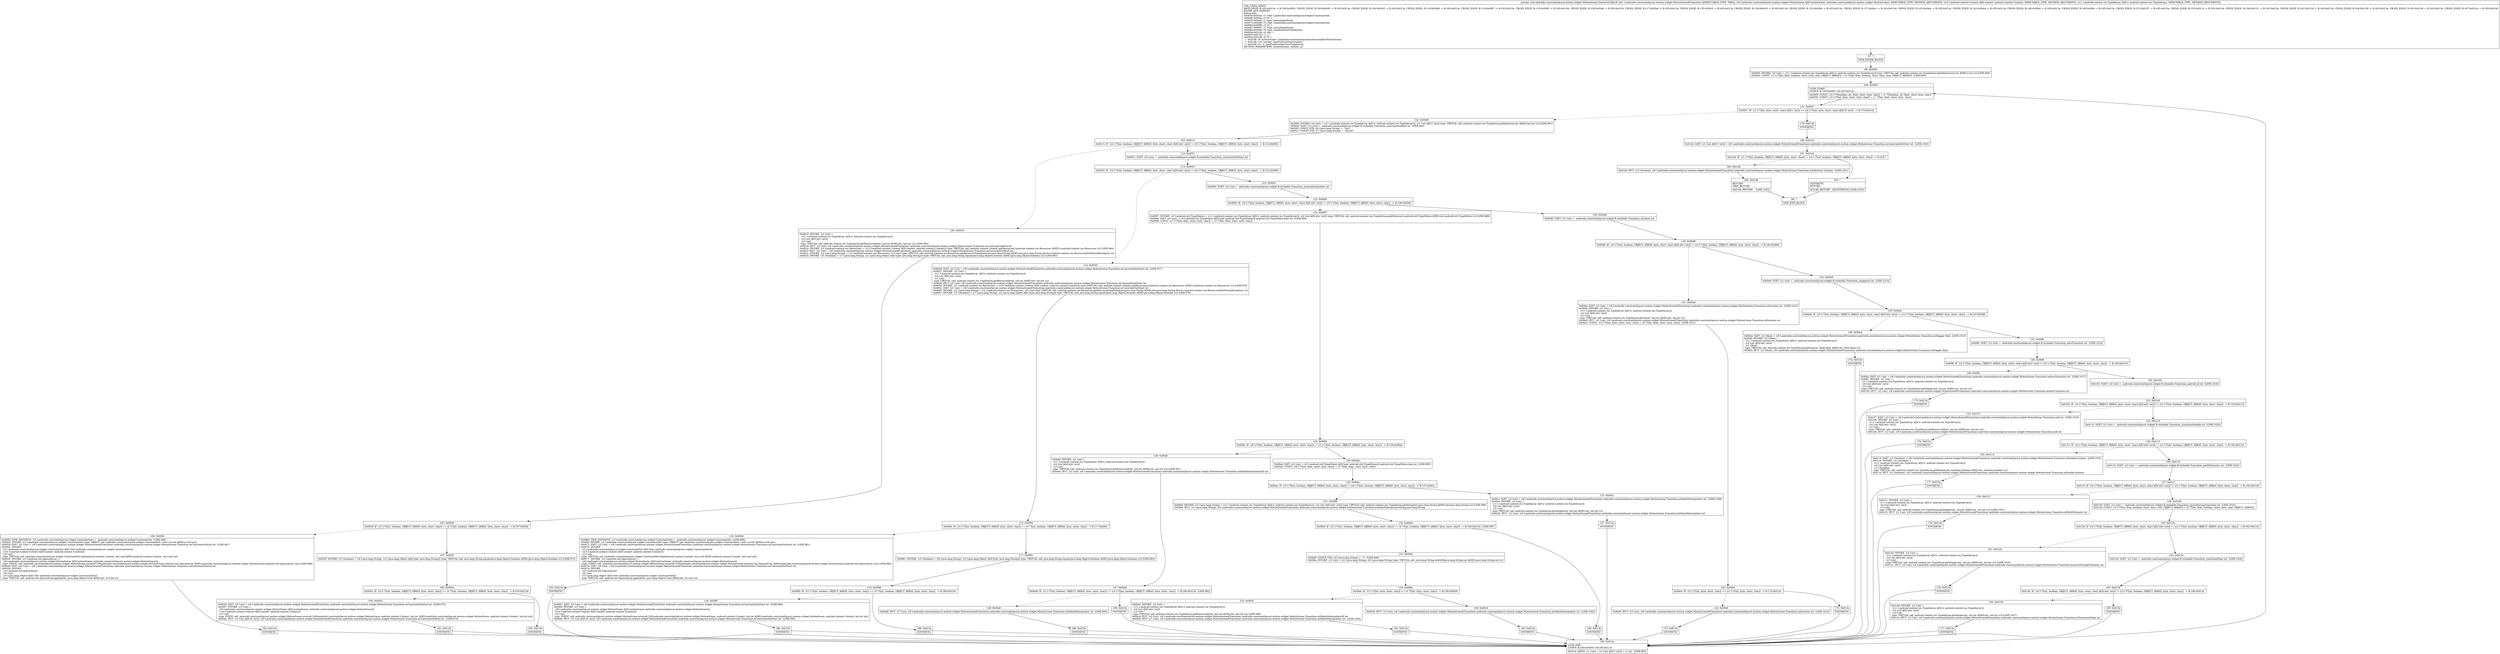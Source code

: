 digraph "CFG forandroidx.constraintlayout.motion.widget.MotionScene.Transition.fill(Landroidx\/constraintlayout\/motion\/widget\/MotionScene;Landroid\/content\/Context;Landroid\/content\/res\/TypedArray;)V" {
Node_97 [shape=record,label="{97\:\ ?|MTH_ENTER_BLOCK\l}"];
Node_99 [shape=record,label="{99\:\ 0x0000|0x0000: INVOKE  (r0 I:int) = (r11 I:android.content.res.TypedArray A[D('a' android.content.res.TypedArray)]) type: VIRTUAL call: android.content.res.TypedArray.getIndexCount():int A[MD:():int (c)] (LINE:959)\l0x0004: CONST  (r1 I:??[int, float, boolean, short, byte, char, OBJECT, ARRAY]) = (0 ??[int, float, boolean, short, byte, char, OBJECT, ARRAY])  (LINE:960)\l}"];
Node_100 [shape=record,label="{100\:\ 0x0005|LOOP_START\lLOOP:0: B:100:0x0005\-\>B:165:0x013e\l|0x0005: CONST  (r2 I:??[boolean, int, float, short, byte, char]) = (1 ??[boolean, int, float, short, byte, char]) \l0x0006: CONST  (r3 I:??[int, float, short, byte, char]) = (\-1 ??[int, float, short, byte, char]) \l}"];
Node_101 [shape=record,label="{101\:\ 0x0007|0x0007: IF  (r1 I:??[int, byte, short, char] A[D('i' int)]) \>= (r0 I:??[int, byte, short, char] A[D('N' int)])  \-\> B:170:0x0142 \l}"];
Node_102 [shape=record,label="{102\:\ 0x0009|0x0009: INVOKE  (r4 I:int) = (r11 I:android.content.res.TypedArray A[D('a' android.content.res.TypedArray)]), (r1 I:int A[D('i' int)]) type: VIRTUAL call: android.content.res.TypedArray.getIndex(int):int A[MD:(int):int (c)] (LINE:961)\l0x000d: SGET  (r5 I:int) =  androidx.constraintlayout.widget.R.styleable.Transition_constraintSetEnd int  (LINE:962)\l0x000f: CONST_STR  (r6 I:java.lang.String) =  \"xml\" \l0x0011: CONST_STR  (r7 I:java.lang.String) =  \"layout\" \l}"];
Node_103 [shape=record,label="{103\:\ 0x0013|0x0013: IF  (r4 I:??[int, boolean, OBJECT, ARRAY, byte, short, char] A[D('attr' int)]) != (r5 I:??[int, boolean, OBJECT, ARRAY, byte, short, char])  \-\> B:112:0x0051 \l}"];
Node_104 [shape=record,label="{104\:\ 0x0015|0x0015: INVOKE  (r2 I:int) = \l  (r11 I:android.content.res.TypedArray A[D('a' android.content.res.TypedArray)])\l  (r4 I:int A[D('attr' int)])\l  (r3 I:int)\l type: VIRTUAL call: android.content.res.TypedArray.getResourceId(int, int):int A[MD:(int, int):int (c)] (LINE:963)\l0x0019: IPUT  (r2 I:int), (r8 I:androidx.constraintlayout.motion.widget.MotionScene$Transition) androidx.constraintlayout.motion.widget.MotionScene.Transition.mConstraintSetEnd int \l0x001b: INVOKE  (r2 I:android.content.res.Resources) = (r10 I:android.content.Context A[D('context' android.content.Context)]) type: VIRTUAL call: android.content.Context.getResources():android.content.res.Resources A[MD:():android.content.res.Resources (c)] (LINE:964)\l0x001f: IGET  (r3 I:int) = (r8 I:androidx.constraintlayout.motion.widget.MotionScene$Transition) androidx.constraintlayout.motion.widget.MotionScene.Transition.mConstraintSetEnd int \l0x0021: INVOKE  (r2 I:java.lang.String) = (r2 I:android.content.res.Resources), (r3 I:int) type: VIRTUAL call: android.content.res.Resources.getResourceTypeName(int):java.lang.String A[MD:(int):java.lang.String throws android.content.res.Resources$NotFoundException (c)]\l0x0025: INVOKE  (r3 I:boolean) = (r7 I:java.lang.String), (r2 I:java.lang.Object A[D('type' java.lang.String)]) type: VIRTUAL call: java.lang.String.equals(java.lang.Object):boolean A[MD:(java.lang.Object):boolean (c)] (LINE:965)\l}"];
Node_105 [shape=record,label="{105\:\ 0x0029|0x0029: IF  (r3 I:??[int, boolean, OBJECT, ARRAY, byte, short, char]) == (0 ??[int, boolean, OBJECT, ARRAY, byte, short, char])  \-\> B:107:0x003f \l}"];
Node_106 [shape=record,label="{106\:\ 0x002b|0x002b: NEW_INSTANCE  (r3 I:androidx.constraintlayout.widget.ConstraintSet) =  androidx.constraintlayout.widget.ConstraintSet  (LINE:966)\l0x002d: INVOKE  (r3 I:androidx.constraintlayout.widget.ConstraintSet) type: DIRECT call: androidx.constraintlayout.widget.ConstraintSet.\<init\>():void A[MD:():void (m)]\l0x0030: IGET  (r5 I:int) = (r8 I:androidx.constraintlayout.motion.widget.MotionScene$Transition) androidx.constraintlayout.motion.widget.MotionScene.Transition.mConstraintSetEnd int  (LINE:967)\l0x0032: INVOKE  \l  (r3 I:androidx.constraintlayout.widget.ConstraintSet A[D('cSet' androidx.constraintlayout.widget.ConstraintSet)])\l  (r10 I:android.content.Context A[D('context' android.content.Context)])\l  (r5 I:int)\l type: VIRTUAL call: androidx.constraintlayout.widget.ConstraintSet.load(android.content.Context, int):void A[MD:(android.content.Context, int):void (m)]\l0x0035: INVOKE  (r5 I:android.util.SparseArray) = \l  (r9 I:androidx.constraintlayout.motion.widget.MotionScene A[D('motionScene' androidx.constraintlayout.motion.widget.MotionScene)])\l type: STATIC call: androidx.constraintlayout.motion.widget.MotionScene.access$1100(androidx.constraintlayout.motion.widget.MotionScene):android.util.SparseArray A[MD:(androidx.constraintlayout.motion.widget.MotionScene):android.util.SparseArray (m)] (LINE:968)\l0x0039: IGET  (r6 I:int) = (r8 I:androidx.constraintlayout.motion.widget.MotionScene$Transition) androidx.constraintlayout.motion.widget.MotionScene.Transition.mConstraintSetEnd int \l0x003b: INVOKE  \l  (r5 I:android.util.SparseArray)\l  (r6 I:int)\l  (r3 I:java.lang.Object A[D('cSet' androidx.constraintlayout.widget.ConstraintSet)])\l type: VIRTUAL call: android.util.SparseArray.append(int, java.lang.Object):void A[MD:(int, E):void (c)]\l}"];
Node_182 [shape=record,label="{182\:\ 0x013e|SYNTHETIC\l}"];
Node_165 [shape=record,label="{165\:\ 0x013e|LOOP_END\lLOOP:0: B:100:0x0005\-\>B:165:0x013e\l|0x013e: ARITH  (r1 I:int) = (r1 I:int A[D('i' int)]) + (1 int)  (LINE:960)\l}"];
Node_107 [shape=record,label="{107\:\ 0x003f|0x003f: INVOKE  (r3 I:boolean) = (r6 I:java.lang.String), (r2 I:java.lang.Object A[D('type' java.lang.String)]) type: VIRTUAL call: java.lang.String.equals(java.lang.Object):boolean A[MD:(java.lang.Object):boolean (c)] (LINE:972)\l}"];
Node_108 [shape=record,label="{108\:\ 0x0043|0x0043: IF  (r3 I:??[int, boolean, OBJECT, ARRAY, byte, short, char]) == (0 ??[int, boolean, OBJECT, ARRAY, byte, short, char])  \-\> B:183:0x013e \l}"];
Node_109 [shape=record,label="{109\:\ 0x0045|0x0045: IGET  (r3 I:int) = (r8 I:androidx.constraintlayout.motion.widget.MotionScene$Transition) androidx.constraintlayout.motion.widget.MotionScene.Transition.mConstraintSetEnd int  (LINE:973)\l0x0047: INVOKE  (r3 I:int) = \l  (r9 I:androidx.constraintlayout.motion.widget.MotionScene A[D('motionScene' androidx.constraintlayout.motion.widget.MotionScene)])\l  (r10 I:android.content.Context A[D('context' android.content.Context)])\l  (r3 I:int)\l type: STATIC call: androidx.constraintlayout.motion.widget.MotionScene.access$1200(androidx.constraintlayout.motion.widget.MotionScene, android.content.Context, int):int A[MD:(androidx.constraintlayout.motion.widget.MotionScene, android.content.Context, int):int (m)]\l0x004b: IPUT  (r3 I:int A[D('id' int)]), (r8 I:androidx.constraintlayout.motion.widget.MotionScene$Transition) androidx.constraintlayout.motion.widget.MotionScene.Transition.mConstraintSetEnd int  (LINE:974)\l}"];
Node_181 [shape=record,label="{181\:\ 0x013e|SYNTHETIC\l}"];
Node_183 [shape=record,label="{183\:\ 0x013e|SYNTHETIC\l}"];
Node_112 [shape=record,label="{112\:\ 0x0051|0x0051: SGET  (r5 I:int) =  androidx.constraintlayout.widget.R.styleable.Transition_constraintSetStart int \l}"];
Node_113 [shape=record,label="{113\:\ 0x0053|0x0053: IF  (r4 I:??[int, boolean, OBJECT, ARRAY, byte, short, char] A[D('attr' int)]) != (r5 I:??[int, boolean, OBJECT, ARRAY, byte, short, char])  \-\> B:122:0x0093 \l}"];
Node_114 [shape=record,label="{114\:\ 0x0055|0x0055: IGET  (r2 I:int) = (r8 I:androidx.constraintlayout.motion.widget.MotionScene$Transition) androidx.constraintlayout.motion.widget.MotionScene.Transition.mConstraintSetStart int  (LINE:977)\l0x0057: INVOKE  (r2 I:int) = \l  (r11 I:android.content.res.TypedArray A[D('a' android.content.res.TypedArray)])\l  (r4 I:int A[D('attr' int)])\l  (r2 I:int)\l type: VIRTUAL call: android.content.res.TypedArray.getResourceId(int, int):int A[MD:(int, int):int (c)]\l0x005b: IPUT  (r2 I:int), (r8 I:androidx.constraintlayout.motion.widget.MotionScene$Transition) androidx.constraintlayout.motion.widget.MotionScene.Transition.mConstraintSetStart int \l0x005d: INVOKE  (r2 I:android.content.res.Resources) = (r10 I:android.content.Context A[D('context' android.content.Context)]) type: VIRTUAL call: android.content.Context.getResources():android.content.res.Resources A[MD:():android.content.res.Resources (c)] (LINE:978)\l0x0061: IGET  (r3 I:int) = (r8 I:androidx.constraintlayout.motion.widget.MotionScene$Transition) androidx.constraintlayout.motion.widget.MotionScene.Transition.mConstraintSetStart int \l0x0063: INVOKE  (r2 I:java.lang.String) = (r2 I:android.content.res.Resources), (r3 I:int) type: VIRTUAL call: android.content.res.Resources.getResourceTypeName(int):java.lang.String A[MD:(int):java.lang.String throws android.content.res.Resources$NotFoundException (c)]\l0x0067: INVOKE  (r3 I:boolean) = (r7 I:java.lang.String), (r2 I:java.lang.Object A[D('type' java.lang.String)]) type: VIRTUAL call: java.lang.String.equals(java.lang.Object):boolean A[MD:(java.lang.Object):boolean (c)] (LINE:979)\l}"];
Node_115 [shape=record,label="{115\:\ 0x006b|0x006b: IF  (r3 I:??[int, boolean, OBJECT, ARRAY, byte, short, char]) == (0 ??[int, boolean, OBJECT, ARRAY, byte, short, char])  \-\> B:117:0x0081 \l}"];
Node_116 [shape=record,label="{116\:\ 0x006d|0x006d: NEW_INSTANCE  (r3 I:androidx.constraintlayout.widget.ConstraintSet) =  androidx.constraintlayout.widget.ConstraintSet  (LINE:980)\l0x006f: INVOKE  (r3 I:androidx.constraintlayout.widget.ConstraintSet) type: DIRECT call: androidx.constraintlayout.widget.ConstraintSet.\<init\>():void A[MD:():void (m)]\l0x0072: IGET  (r5 I:int) = (r8 I:androidx.constraintlayout.motion.widget.MotionScene$Transition) androidx.constraintlayout.motion.widget.MotionScene.Transition.mConstraintSetStart int  (LINE:981)\l0x0074: INVOKE  \l  (r3 I:androidx.constraintlayout.widget.ConstraintSet A[D('cSet' androidx.constraintlayout.widget.ConstraintSet)])\l  (r10 I:android.content.Context A[D('context' android.content.Context)])\l  (r5 I:int)\l type: VIRTUAL call: androidx.constraintlayout.widget.ConstraintSet.load(android.content.Context, int):void A[MD:(android.content.Context, int):void (m)]\l0x0077: INVOKE  (r5 I:android.util.SparseArray) = \l  (r9 I:androidx.constraintlayout.motion.widget.MotionScene A[D('motionScene' androidx.constraintlayout.motion.widget.MotionScene)])\l type: STATIC call: androidx.constraintlayout.motion.widget.MotionScene.access$1100(androidx.constraintlayout.motion.widget.MotionScene):android.util.SparseArray A[MD:(androidx.constraintlayout.motion.widget.MotionScene):android.util.SparseArray (m)] (LINE:982)\l0x007b: IGET  (r6 I:int) = (r8 I:androidx.constraintlayout.motion.widget.MotionScene$Transition) androidx.constraintlayout.motion.widget.MotionScene.Transition.mConstraintSetStart int \l0x007d: INVOKE  \l  (r5 I:android.util.SparseArray)\l  (r6 I:int)\l  (r3 I:java.lang.Object A[D('cSet' androidx.constraintlayout.widget.ConstraintSet)])\l type: VIRTUAL call: android.util.SparseArray.append(int, java.lang.Object):void A[MD:(int, E):void (c)]\l}"];
Node_185 [shape=record,label="{185\:\ 0x013e|SYNTHETIC\l}"];
Node_117 [shape=record,label="{117\:\ 0x0081|0x0081: INVOKE  (r3 I:boolean) = (r6 I:java.lang.String), (r2 I:java.lang.Object A[D('type' java.lang.String)]) type: VIRTUAL call: java.lang.String.equals(java.lang.Object):boolean A[MD:(java.lang.Object):boolean (c)] (LINE:983)\l}"];
Node_118 [shape=record,label="{118\:\ 0x0085|0x0085: IF  (r3 I:??[int, boolean, OBJECT, ARRAY, byte, short, char]) == (0 ??[int, boolean, OBJECT, ARRAY, byte, short, char])  \-\> B:186:0x013e \l}"];
Node_119 [shape=record,label="{119\:\ 0x0087|0x0087: IGET  (r3 I:int) = (r8 I:androidx.constraintlayout.motion.widget.MotionScene$Transition) androidx.constraintlayout.motion.widget.MotionScene.Transition.mConstraintSetStart int  (LINE:984)\l0x0089: INVOKE  (r3 I:int) = \l  (r9 I:androidx.constraintlayout.motion.widget.MotionScene A[D('motionScene' androidx.constraintlayout.motion.widget.MotionScene)])\l  (r10 I:android.content.Context A[D('context' android.content.Context)])\l  (r3 I:int)\l type: STATIC call: androidx.constraintlayout.motion.widget.MotionScene.access$1200(androidx.constraintlayout.motion.widget.MotionScene, android.content.Context, int):int A[MD:(androidx.constraintlayout.motion.widget.MotionScene, android.content.Context, int):int (m)]\l0x008d: IPUT  (r3 I:int A[D('id' int)]), (r8 I:androidx.constraintlayout.motion.widget.MotionScene$Transition) androidx.constraintlayout.motion.widget.MotionScene.Transition.mConstraintSetStart int  (LINE:985)\l}"];
Node_184 [shape=record,label="{184\:\ 0x013e|SYNTHETIC\l}"];
Node_186 [shape=record,label="{186\:\ 0x013e|SYNTHETIC\l}"];
Node_122 [shape=record,label="{122\:\ 0x0093|0x0093: SGET  (r5 I:int) =  androidx.constraintlayout.widget.R.styleable.Transition_motionInterpolator int \l}"];
Node_123 [shape=record,label="{123\:\ 0x0095|0x0095: IF  (r4 I:??[int, boolean, OBJECT, ARRAY, byte, short, char] A[D('attr' int)]) != (r5 I:??[int, boolean, OBJECT, ARRAY, byte, short, char])  \-\> B:139:0x00d6 \l}"];
Node_124 [shape=record,label="{124\:\ 0x0097|0x0097: INVOKE  (r5 I:android.util.TypedValue) = (r11 I:android.content.res.TypedArray A[D('a' android.content.res.TypedArray)]), (r4 I:int A[D('attr' int)]) type: VIRTUAL call: android.content.res.TypedArray.peekValue(int):android.util.TypedValue A[MD:(int):android.util.TypedValue (c)] (LINE:988)\l0x009b: IGET  (r6 I:int) = (r5 I:android.util.TypedValue A[D('type' android.util.TypedValue)]) android.util.TypedValue.type int  (LINE:990)\l0x009d: CONST  (r7 I:??[int, float, short, byte, char]) = (\-2 ??[int, float, short, byte, char]) \l}"];
Node_125 [shape=record,label="{125\:\ 0x009e|0x009e: IF  (r6 I:??[int, boolean, OBJECT, ARRAY, byte, short, char]) != (r2 I:??[int, boolean, OBJECT, ARRAY, byte, short, char])  \-\> B:129:0x00ab \l}"];
Node_126 [shape=record,label="{126\:\ 0x00a0|0x00a0: INVOKE  (r2 I:int) = \l  (r11 I:android.content.res.TypedArray A[D('a' android.content.res.TypedArray)])\l  (r4 I:int A[D('attr' int)])\l  (r3 I:int)\l type: VIRTUAL call: android.content.res.TypedArray.getResourceId(int, int):int A[MD:(int, int):int (c)] (LINE:991)\l0x00a4: IPUT  (r2 I:int), (r8 I:androidx.constraintlayout.motion.widget.MotionScene$Transition) androidx.constraintlayout.motion.widget.MotionScene.Transition.mDefaultInterpolatorID int \l}"];
Node_127 [shape=record,label="{127\:\ 0x00a6|0x00a6: IF  (r2 I:??[int, boolean, OBJECT, ARRAY, byte, short, char]) == (r3 I:??[int, boolean, OBJECT, ARRAY, byte, short, char])  \-\> B:188:0x013e  (LINE:992)\l}"];
Node_128 [shape=record,label="{128\:\ 0x00a8|0x00a8: IPUT  (r7 I:int), (r8 I:androidx.constraintlayout.motion.widget.MotionScene$Transition) androidx.constraintlayout.motion.widget.MotionScene.Transition.mDefaultInterpolator int  (LINE:993)\l}"];
Node_189 [shape=record,label="{189\:\ 0x013e|SYNTHETIC\l}"];
Node_188 [shape=record,label="{188\:\ 0x013e|SYNTHETIC\l}"];
Node_129 [shape=record,label="{129\:\ 0x00ab|0x00ab: IGET  (r2 I:int) = (r5 I:android.util.TypedValue A[D('type' android.util.TypedValue)]) android.util.TypedValue.type int  (LINE:995)\l0x00ad: CONST  (r6 I:??[int, float, short, byte, char]) = (3 ??[int, float, short, byte, char]) \l}"];
Node_130 [shape=record,label="{130\:\ 0x00ae|0x00ae: IF  (r2 I:??[int, boolean, OBJECT, ARRAY, byte, short, char]) != (r6 I:??[int, boolean, OBJECT, ARRAY, byte, short, char])  \-\> B:137:0x00cc \l}"];
Node_131 [shape=record,label="{131\:\ 0x00b0|0x00b0: INVOKE  (r2 I:java.lang.String) = (r11 I:android.content.res.TypedArray A[D('a' android.content.res.TypedArray)]), (r4 I:int A[D('attr' int)]) type: VIRTUAL call: android.content.res.TypedArray.getString(int):java.lang.String A[MD:(int):java.lang.String (c)] (LINE:996)\l0x00b4: IPUT  (r2 I:java.lang.String), (r8 I:androidx.constraintlayout.motion.widget.MotionScene$Transition) androidx.constraintlayout.motion.widget.MotionScene.Transition.mDefaultInterpolatorString java.lang.String \l}"];
Node_132 [shape=record,label="{132\:\ 0x00b6|0x00b6: IF  (r2 I:??[int, boolean, OBJECT, ARRAY, byte, short, char]) == (0 ??[int, boolean, OBJECT, ARRAY, byte, short, char])  \-\> B:190:0x013e  (LINE:997)\l}"];
Node_133 [shape=record,label="{133\:\ 0x00b8|0x00b8: CONST_STR  (r6 I:java.lang.String) =  \"\/\"  (LINE:998)\l0x00ba: INVOKE  (r2 I:int) = (r2 I:java.lang.String), (r6 I:java.lang.String) type: VIRTUAL call: java.lang.String.indexOf(java.lang.String):int A[MD:(java.lang.String):int (c)]\l}"];
Node_134 [shape=record,label="{134\:\ 0x00be|0x00be: IF  (r2 I:??[int, byte, short, char]) \<= (0 ??[int, byte, short, char])  \-\> B:136:0x00c9 \l}"];
Node_135 [shape=record,label="{135\:\ 0x00c0|0x00c0: INVOKE  (r2 I:int) = \l  (r11 I:android.content.res.TypedArray A[D('a' android.content.res.TypedArray)])\l  (r4 I:int A[D('attr' int)])\l  (r3 I:int)\l type: VIRTUAL call: android.content.res.TypedArray.getResourceId(int, int):int A[MD:(int, int):int (c)] (LINE:999)\l0x00c4: IPUT  (r2 I:int), (r8 I:androidx.constraintlayout.motion.widget.MotionScene$Transition) androidx.constraintlayout.motion.widget.MotionScene.Transition.mDefaultInterpolatorID int \l0x00c6: IPUT  (r7 I:int), (r8 I:androidx.constraintlayout.motion.widget.MotionScene$Transition) androidx.constraintlayout.motion.widget.MotionScene.Transition.mDefaultInterpolator int  (LINE:1000)\l}"];
Node_191 [shape=record,label="{191\:\ 0x013e|SYNTHETIC\l}"];
Node_136 [shape=record,label="{136\:\ 0x00c9|0x00c9: IPUT  (r3 I:int), (r8 I:androidx.constraintlayout.motion.widget.MotionScene$Transition) androidx.constraintlayout.motion.widget.MotionScene.Transition.mDefaultInterpolator int  (LINE:1002)\l}"];
Node_192 [shape=record,label="{192\:\ 0x013e|SYNTHETIC\l}"];
Node_190 [shape=record,label="{190\:\ 0x013e|SYNTHETIC\l}"];
Node_137 [shape=record,label="{137\:\ 0x00cc|0x00cc: IGET  (r2 I:int) = (r8 I:androidx.constraintlayout.motion.widget.MotionScene$Transition) androidx.constraintlayout.motion.widget.MotionScene.Transition.mDefaultInterpolator int  (LINE:1006)\l0x00ce: INVOKE  (r2 I:int) = \l  (r11 I:android.content.res.TypedArray A[D('a' android.content.res.TypedArray)])\l  (r4 I:int A[D('attr' int)])\l  (r2 I:int)\l type: VIRTUAL call: android.content.res.TypedArray.getInteger(int, int):int A[MD:(int, int):int (c)]\l0x00d2: IPUT  (r2 I:int), (r8 I:androidx.constraintlayout.motion.widget.MotionScene$Transition) androidx.constraintlayout.motion.widget.MotionScene.Transition.mDefaultInterpolator int \l}"];
Node_187 [shape=record,label="{187\:\ 0x013e|SYNTHETIC\l}"];
Node_139 [shape=record,label="{139\:\ 0x00d6|0x00d6: SGET  (r2 I:int) =  androidx.constraintlayout.widget.R.styleable.Transition_duration int \l}"];
Node_140 [shape=record,label="{140\:\ 0x00d8|0x00d8: IF  (r4 I:??[int, boolean, OBJECT, ARRAY, byte, short, char] A[D('attr' int)]) != (r2 I:??[int, boolean, OBJECT, ARRAY, byte, short, char])  \-\> B:144:0x00e9 \l}"];
Node_141 [shape=record,label="{141\:\ 0x00da|0x00da: IGET  (r2 I:int) = (r8 I:androidx.constraintlayout.motion.widget.MotionScene$Transition) androidx.constraintlayout.motion.widget.MotionScene.Transition.mDuration int  (LINE:1010)\l0x00dc: INVOKE  (r2 I:int) = \l  (r11 I:android.content.res.TypedArray A[D('a' android.content.res.TypedArray)])\l  (r4 I:int A[D('attr' int)])\l  (r2 I:int)\l type: VIRTUAL call: android.content.res.TypedArray.getInt(int, int):int A[MD:(int, int):int (c)]\l0x00e0: IPUT  (r2 I:int), (r8 I:androidx.constraintlayout.motion.widget.MotionScene$Transition) androidx.constraintlayout.motion.widget.MotionScene.Transition.mDuration int \l0x00e2: CONST  (r3 I:??[int, float, short, byte, char]) = (8 ??[int, float, short, byte, char])  (LINE:1011)\l}"];
Node_142 [shape=record,label="{142\:\ 0x00e4|0x00e4: IF  (r2 I:??[int, byte, short, char]) \>= (r3 I:??[int, byte, short, char])  \-\> B:172:0x013e \l}"];
Node_143 [shape=record,label="{143\:\ 0x00e6|0x00e6: IPUT  (r3 I:int), (r8 I:androidx.constraintlayout.motion.widget.MotionScene$Transition) androidx.constraintlayout.motion.widget.MotionScene.Transition.mDuration int  (LINE:1012)\l}"];
Node_173 [shape=record,label="{173\:\ 0x013e|SYNTHETIC\l}"];
Node_172 [shape=record,label="{172\:\ 0x013e|SYNTHETIC\l}"];
Node_144 [shape=record,label="{144\:\ 0x00e9|0x00e9: SGET  (r2 I:int) =  androidx.constraintlayout.widget.R.styleable.Transition_staggered int  (LINE:1014)\l}"];
Node_145 [shape=record,label="{145\:\ 0x00eb|0x00eb: IF  (r4 I:??[int, boolean, OBJECT, ARRAY, byte, short, char] A[D('attr' int)]) != (r2 I:??[int, boolean, OBJECT, ARRAY, byte, short, char])  \-\> B:147:0x00f6 \l}"];
Node_146 [shape=record,label="{146\:\ 0x00ed|0x00ed: IGET  (r2 I:float) = (r8 I:androidx.constraintlayout.motion.widget.MotionScene$Transition) androidx.constraintlayout.motion.widget.MotionScene.Transition.mStagger float  (LINE:1015)\l0x00ef: INVOKE  (r2 I:float) = \l  (r11 I:android.content.res.TypedArray A[D('a' android.content.res.TypedArray)])\l  (r4 I:int A[D('attr' int)])\l  (r2 I:float)\l type: VIRTUAL call: android.content.res.TypedArray.getFloat(int, float):float A[MD:(int, float):float (c)]\l0x00f3: IPUT  (r2 I:float), (r8 I:androidx.constraintlayout.motion.widget.MotionScene$Transition) androidx.constraintlayout.motion.widget.MotionScene.Transition.mStagger float \l}"];
Node_174 [shape=record,label="{174\:\ 0x013e|SYNTHETIC\l}"];
Node_147 [shape=record,label="{147\:\ 0x00f6|0x00f6: SGET  (r2 I:int) =  androidx.constraintlayout.widget.R.styleable.Transition_autoTransition int  (LINE:1016)\l}"];
Node_148 [shape=record,label="{148\:\ 0x00f8|0x00f8: IF  (r4 I:??[int, boolean, OBJECT, ARRAY, byte, short, char] A[D('attr' int)]) != (r2 I:??[int, boolean, OBJECT, ARRAY, byte, short, char])  \-\> B:150:0x0103 \l}"];
Node_149 [shape=record,label="{149\:\ 0x00fa|0x00fa: IGET  (r2 I:int) = (r8 I:androidx.constraintlayout.motion.widget.MotionScene$Transition) androidx.constraintlayout.motion.widget.MotionScene.Transition.mAutoTransition int  (LINE:1017)\l0x00fc: INVOKE  (r2 I:int) = \l  (r11 I:android.content.res.TypedArray A[D('a' android.content.res.TypedArray)])\l  (r4 I:int A[D('attr' int)])\l  (r2 I:int)\l type: VIRTUAL call: android.content.res.TypedArray.getInteger(int, int):int A[MD:(int, int):int (c)]\l0x0100: IPUT  (r2 I:int), (r8 I:androidx.constraintlayout.motion.widget.MotionScene$Transition) androidx.constraintlayout.motion.widget.MotionScene.Transition.mAutoTransition int \l}"];
Node_175 [shape=record,label="{175\:\ 0x013e|SYNTHETIC\l}"];
Node_150 [shape=record,label="{150\:\ 0x0103|0x0103: SGET  (r2 I:int) =  androidx.constraintlayout.widget.R.styleable.Transition_android_id int  (LINE:1018)\l}"];
Node_151 [shape=record,label="{151\:\ 0x0105|0x0105: IF  (r4 I:??[int, boolean, OBJECT, ARRAY, byte, short, char] A[D('attr' int)]) != (r2 I:??[int, boolean, OBJECT, ARRAY, byte, short, char])  \-\> B:153:0x0110 \l}"];
Node_152 [shape=record,label="{152\:\ 0x0107|0x0107: IGET  (r2 I:int) = (r8 I:androidx.constraintlayout.motion.widget.MotionScene$Transition) androidx.constraintlayout.motion.widget.MotionScene.Transition.mId int  (LINE:1019)\l0x0109: INVOKE  (r2 I:int) = \l  (r11 I:android.content.res.TypedArray A[D('a' android.content.res.TypedArray)])\l  (r4 I:int A[D('attr' int)])\l  (r2 I:int)\l type: VIRTUAL call: android.content.res.TypedArray.getResourceId(int, int):int A[MD:(int, int):int (c)]\l0x010d: IPUT  (r2 I:int), (r8 I:androidx.constraintlayout.motion.widget.MotionScene$Transition) androidx.constraintlayout.motion.widget.MotionScene.Transition.mId int \l}"];
Node_176 [shape=record,label="{176\:\ 0x013e|SYNTHETIC\l}"];
Node_153 [shape=record,label="{153\:\ 0x0110|0x0110: SGET  (r2 I:int) =  androidx.constraintlayout.widget.R.styleable.Transition_transitionDisable int  (LINE:1020)\l}"];
Node_154 [shape=record,label="{154\:\ 0x0112|0x0112: IF  (r4 I:??[int, boolean, OBJECT, ARRAY, byte, short, char] A[D('attr' int)]) != (r2 I:??[int, boolean, OBJECT, ARRAY, byte, short, char])  \-\> B:156:0x011d \l}"];
Node_155 [shape=record,label="{155\:\ 0x0114|0x0114: IGET  (r2 I:boolean) = (r8 I:androidx.constraintlayout.motion.widget.MotionScene$Transition) androidx.constraintlayout.motion.widget.MotionScene.Transition.mDisable boolean  (LINE:1021)\l0x0116: INVOKE  (r2 I:boolean) = \l  (r11 I:android.content.res.TypedArray A[D('a' android.content.res.TypedArray)])\l  (r4 I:int A[D('attr' int)])\l  (r2 I:boolean)\l type: VIRTUAL call: android.content.res.TypedArray.getBoolean(int, boolean):boolean A[MD:(int, boolean):boolean (c)]\l0x011a: IPUT  (r2 I:boolean), (r8 I:androidx.constraintlayout.motion.widget.MotionScene$Transition) androidx.constraintlayout.motion.widget.MotionScene.Transition.mDisable boolean \l}"];
Node_177 [shape=record,label="{177\:\ 0x013e|SYNTHETIC\l}"];
Node_156 [shape=record,label="{156\:\ 0x011d|0x011d: SGET  (r2 I:int) =  androidx.constraintlayout.widget.R.styleable.Transition_pathMotionArc int  (LINE:1022)\l}"];
Node_157 [shape=record,label="{157\:\ 0x011f|0x011f: IF  (r4 I:??[int, boolean, OBJECT, ARRAY, byte, short, char] A[D('attr' int)]) != (r2 I:??[int, boolean, OBJECT, ARRAY, byte, short, char])  \-\> B:159:0x0128 \l}"];
Node_158 [shape=record,label="{158\:\ 0x0121|0x0121: INVOKE  (r2 I:int) = \l  (r11 I:android.content.res.TypedArray A[D('a' android.content.res.TypedArray)])\l  (r4 I:int A[D('attr' int)])\l  (r3 I:int)\l type: VIRTUAL call: android.content.res.TypedArray.getInteger(int, int):int A[MD:(int, int):int (c)] (LINE:1023)\l0x0125: IPUT  (r2 I:int), (r8 I:androidx.constraintlayout.motion.widget.MotionScene$Transition) androidx.constraintlayout.motion.widget.MotionScene.Transition.mPathMotionArc int \l}"];
Node_178 [shape=record,label="{178\:\ 0x013e|SYNTHETIC\l}"];
Node_159 [shape=record,label="{159\:\ 0x0128|0x0128: SGET  (r2 I:int) =  androidx.constraintlayout.widget.R.styleable.Transition_layoutDuringTransition int  (LINE:1024)\l0x012a: CONST  (r3 I:??[int, float, boolean, short, byte, char, OBJECT, ARRAY]) = (0 ??[int, float, boolean, short, byte, char, OBJECT, ARRAY]) \l}"];
Node_160 [shape=record,label="{160\:\ 0x012b|0x012b: IF  (r4 I:??[int, boolean, OBJECT, ARRAY, byte, short, char] A[D('attr' int)]) != (r2 I:??[int, boolean, OBJECT, ARRAY, byte, short, char])  \-\> B:162:0x0134 \l}"];
Node_161 [shape=record,label="{161\:\ 0x012d|0x012d: INVOKE  (r2 I:int) = \l  (r11 I:android.content.res.TypedArray A[D('a' android.content.res.TypedArray)])\l  (r4 I:int A[D('attr' int)])\l  (r3 I:int)\l type: VIRTUAL call: android.content.res.TypedArray.getInteger(int, int):int A[MD:(int, int):int (c)] (LINE:1025)\l0x0131: IPUT  (r2 I:int), (r8 I:androidx.constraintlayout.motion.widget.MotionScene$Transition) androidx.constraintlayout.motion.widget.MotionScene.Transition.mLayoutDuringTransition int \l}"];
Node_179 [shape=record,label="{179\:\ 0x013e|SYNTHETIC\l}"];
Node_162 [shape=record,label="{162\:\ 0x0134|0x0134: SGET  (r2 I:int) =  androidx.constraintlayout.widget.R.styleable.Transition_transitionFlags int  (LINE:1026)\l}"];
Node_163 [shape=record,label="{163\:\ 0x0136|0x0136: IF  (r4 I:??[int, boolean, OBJECT, ARRAY, byte, short, char] A[D('attr' int)]) != (r2 I:??[int, boolean, OBJECT, ARRAY, byte, short, char])  \-\> B:180:0x013e \l}"];
Node_164 [shape=record,label="{164\:\ 0x0138|0x0138: INVOKE  (r2 I:int) = \l  (r11 I:android.content.res.TypedArray A[D('a' android.content.res.TypedArray)])\l  (r4 I:int A[D('attr' int)])\l  (r3 I:int)\l type: VIRTUAL call: android.content.res.TypedArray.getInteger(int, int):int A[MD:(int, int):int (c)] (LINE:1027)\l0x013c: IPUT  (r2 I:int), (r8 I:androidx.constraintlayout.motion.widget.MotionScene$Transition) androidx.constraintlayout.motion.widget.MotionScene.Transition.mTransitionFlags int \l}"];
Node_171 [shape=record,label="{171\:\ 0x013e|SYNTHETIC\l}"];
Node_180 [shape=record,label="{180\:\ 0x013e|SYNTHETIC\l}"];
Node_170 [shape=record,label="{170\:\ 0x0142|SYNTHETIC\l}"];
Node_166 [shape=record,label="{166\:\ 0x0142|0x0142: IGET  (r1 I:int A[D('i' int)]) = (r8 I:androidx.constraintlayout.motion.widget.MotionScene$Transition) androidx.constraintlayout.motion.widget.MotionScene.Transition.mConstraintSetStart int  (LINE:1030)\l}"];
Node_167 [shape=record,label="{167\:\ 0x0144|0x0144: IF  (r1 I:??[int, boolean, OBJECT, ARRAY, byte, short, char]) != (r3 I:??[int, boolean, OBJECT, ARRAY, byte, short, char])  \-\> B:193:? \l}"];
Node_168 [shape=record,label="{168\:\ 0x0146|0x0146: IPUT  (r2 I:boolean), (r8 I:androidx.constraintlayout.motion.widget.MotionScene$Transition) androidx.constraintlayout.motion.widget.MotionScene.Transition.mIsAbstract boolean  (LINE:1031)\l}"];
Node_169 [shape=record,label="{169\:\ 0x0148|RETURN\lORIG_RETURN\l|0x0148: RETURN    (LINE:1033)\l}"];
Node_98 [shape=record,label="{98\:\ ?|MTH_EXIT_BLOCK\l}"];
Node_193 [shape=record,label="{193\:\ ?|SYNTHETIC\lRETURN\l|0x0148: RETURN   A[SYNTHETIC] (LINE:1033)\l}"];
MethodNode[shape=record,label="{private void androidx.constraintlayout.motion.widget.MotionScene.Transition.fill((r8 'this' I:androidx.constraintlayout.motion.widget.MotionScene$Transition A[IMMUTABLE_TYPE, THIS]), (r9 I:androidx.constraintlayout.motion.widget.MotionScene A[D('motionScene' androidx.constraintlayout.motion.widget.MotionScene), IMMUTABLE_TYPE, METHOD_ARGUMENT]), (r10 I:android.content.Context A[D('context' android.content.Context), IMMUTABLE_TYPE, METHOD_ARGUMENT]), (r11 I:android.content.res.TypedArray A[D('a' android.content.res.TypedArray), IMMUTABLE_TYPE, METHOD_ARGUMENT]))  | USE_LINES_HINTS\lBACK_EDGE: B:165:0x013e \-\> B:100:0x0005, CROSS_EDGE: B:109:0x0045 \-\> B:165:0x013e, CROSS_EDGE: B:108:0x0043 \-\> B:165:0x013e, CROSS_EDGE: B:116:0x006d \-\> B:165:0x013e, CROSS_EDGE: B:119:0x0087 \-\> B:165:0x013e, CROSS_EDGE: B:118:0x0085 \-\> B:165:0x013e, CROSS_EDGE: B:128:0x00a8 \-\> B:165:0x013e, CROSS_EDGE: B:127:0x00a6 \-\> B:165:0x013e, CROSS_EDGE: B:135:0x00c0 \-\> B:165:0x013e, CROSS_EDGE: B:136:0x00c9 \-\> B:165:0x013e, CROSS_EDGE: B:132:0x00b6 \-\> B:165:0x013e, CROSS_EDGE: B:137:0x00cc \-\> B:165:0x013e, CROSS_EDGE: B:143:0x00e6 \-\> B:165:0x013e, CROSS_EDGE: B:142:0x00e4 \-\> B:165:0x013e, CROSS_EDGE: B:146:0x00ed \-\> B:165:0x013e, CROSS_EDGE: B:149:0x00fa \-\> B:165:0x013e, CROSS_EDGE: B:152:0x0107 \-\> B:165:0x013e, CROSS_EDGE: B:155:0x0114 \-\> B:165:0x013e, CROSS_EDGE: B:158:0x0121 \-\> B:165:0x013e, CROSS_EDGE: B:161:0x012d \-\> B:165:0x013e, CROSS_EDGE: B:164:0x0138 \-\> B:165:0x013e, CROSS_EDGE: B:163:0x0136 \-\> B:165:0x013e, CROSS_EDGE: B:167:0x0144 \-\> B:169:0x0148\lINLINE_NOT_NEEDED\lDebug Info:\l  0x0030\-0x003e: r3 'cSet' Landroidx\/constraintlayout\/widget\/ConstraintSet;\l  0x004b\-0x004e: r3 'id' I\l  0x0025\-0x004f: r2 'type' Ljava\/lang\/String;\l  0x0072\-0x0080: r3 'cSet' Landroidx\/constraintlayout\/widget\/ConstraintSet;\l  0x008d\-0x0090: r3 'id' I\l  0x0067\-0x0091: r2 'type' Ljava\/lang\/String;\l  0x009b\-0x00d4: r5 'type' Landroid\/util\/TypedValue;\l  0x000d\-0x013e: r4 'attr' I\l  0x0005\-0x0142: r1 'i' I\l  0x0004\-0x0148: r0 'N' I\l  \-1 \-0x0148: r9 'motionScene' Landroidx\/constraintlayout\/motion\/widget\/MotionScene;\l  \-1 \-0x0148: r10 'context' Landroid\/content\/Context;\l  \-1 \-0x0148: r11 'a' Landroid\/content\/res\/TypedArray;\lMETHOD_PARAMETERS: [motionScene, context, a]\l}"];
MethodNode -> Node_97;Node_97 -> Node_99;
Node_99 -> Node_100;
Node_100 -> Node_101;
Node_101 -> Node_102[style=dashed];
Node_101 -> Node_170;
Node_102 -> Node_103;
Node_103 -> Node_104[style=dashed];
Node_103 -> Node_112;
Node_104 -> Node_105;
Node_105 -> Node_106[style=dashed];
Node_105 -> Node_107;
Node_106 -> Node_182;
Node_182 -> Node_165;
Node_165 -> Node_100;
Node_107 -> Node_108;
Node_108 -> Node_109[style=dashed];
Node_108 -> Node_183;
Node_109 -> Node_181;
Node_181 -> Node_165;
Node_183 -> Node_165;
Node_112 -> Node_113;
Node_113 -> Node_114[style=dashed];
Node_113 -> Node_122;
Node_114 -> Node_115;
Node_115 -> Node_116[style=dashed];
Node_115 -> Node_117;
Node_116 -> Node_185;
Node_185 -> Node_165;
Node_117 -> Node_118;
Node_118 -> Node_119[style=dashed];
Node_118 -> Node_186;
Node_119 -> Node_184;
Node_184 -> Node_165;
Node_186 -> Node_165;
Node_122 -> Node_123;
Node_123 -> Node_124[style=dashed];
Node_123 -> Node_139;
Node_124 -> Node_125;
Node_125 -> Node_126[style=dashed];
Node_125 -> Node_129;
Node_126 -> Node_127;
Node_127 -> Node_128[style=dashed];
Node_127 -> Node_188;
Node_128 -> Node_189;
Node_189 -> Node_165;
Node_188 -> Node_165;
Node_129 -> Node_130;
Node_130 -> Node_131[style=dashed];
Node_130 -> Node_137;
Node_131 -> Node_132;
Node_132 -> Node_133[style=dashed];
Node_132 -> Node_190;
Node_133 -> Node_134;
Node_134 -> Node_135[style=dashed];
Node_134 -> Node_136;
Node_135 -> Node_191;
Node_191 -> Node_165;
Node_136 -> Node_192;
Node_192 -> Node_165;
Node_190 -> Node_165;
Node_137 -> Node_187;
Node_187 -> Node_165;
Node_139 -> Node_140;
Node_140 -> Node_141[style=dashed];
Node_140 -> Node_144;
Node_141 -> Node_142;
Node_142 -> Node_143[style=dashed];
Node_142 -> Node_172;
Node_143 -> Node_173;
Node_173 -> Node_165;
Node_172 -> Node_165;
Node_144 -> Node_145;
Node_145 -> Node_146[style=dashed];
Node_145 -> Node_147;
Node_146 -> Node_174;
Node_174 -> Node_165;
Node_147 -> Node_148;
Node_148 -> Node_149[style=dashed];
Node_148 -> Node_150;
Node_149 -> Node_175;
Node_175 -> Node_165;
Node_150 -> Node_151;
Node_151 -> Node_152[style=dashed];
Node_151 -> Node_153;
Node_152 -> Node_176;
Node_176 -> Node_165;
Node_153 -> Node_154;
Node_154 -> Node_155[style=dashed];
Node_154 -> Node_156;
Node_155 -> Node_177;
Node_177 -> Node_165;
Node_156 -> Node_157;
Node_157 -> Node_158[style=dashed];
Node_157 -> Node_159;
Node_158 -> Node_178;
Node_178 -> Node_165;
Node_159 -> Node_160;
Node_160 -> Node_161[style=dashed];
Node_160 -> Node_162;
Node_161 -> Node_179;
Node_179 -> Node_165;
Node_162 -> Node_163;
Node_163 -> Node_164[style=dashed];
Node_163 -> Node_180;
Node_164 -> Node_171;
Node_171 -> Node_165;
Node_180 -> Node_165;
Node_170 -> Node_166;
Node_166 -> Node_167;
Node_167 -> Node_168[style=dashed];
Node_167 -> Node_193;
Node_168 -> Node_169;
Node_169 -> Node_98;
Node_193 -> Node_98;
}

